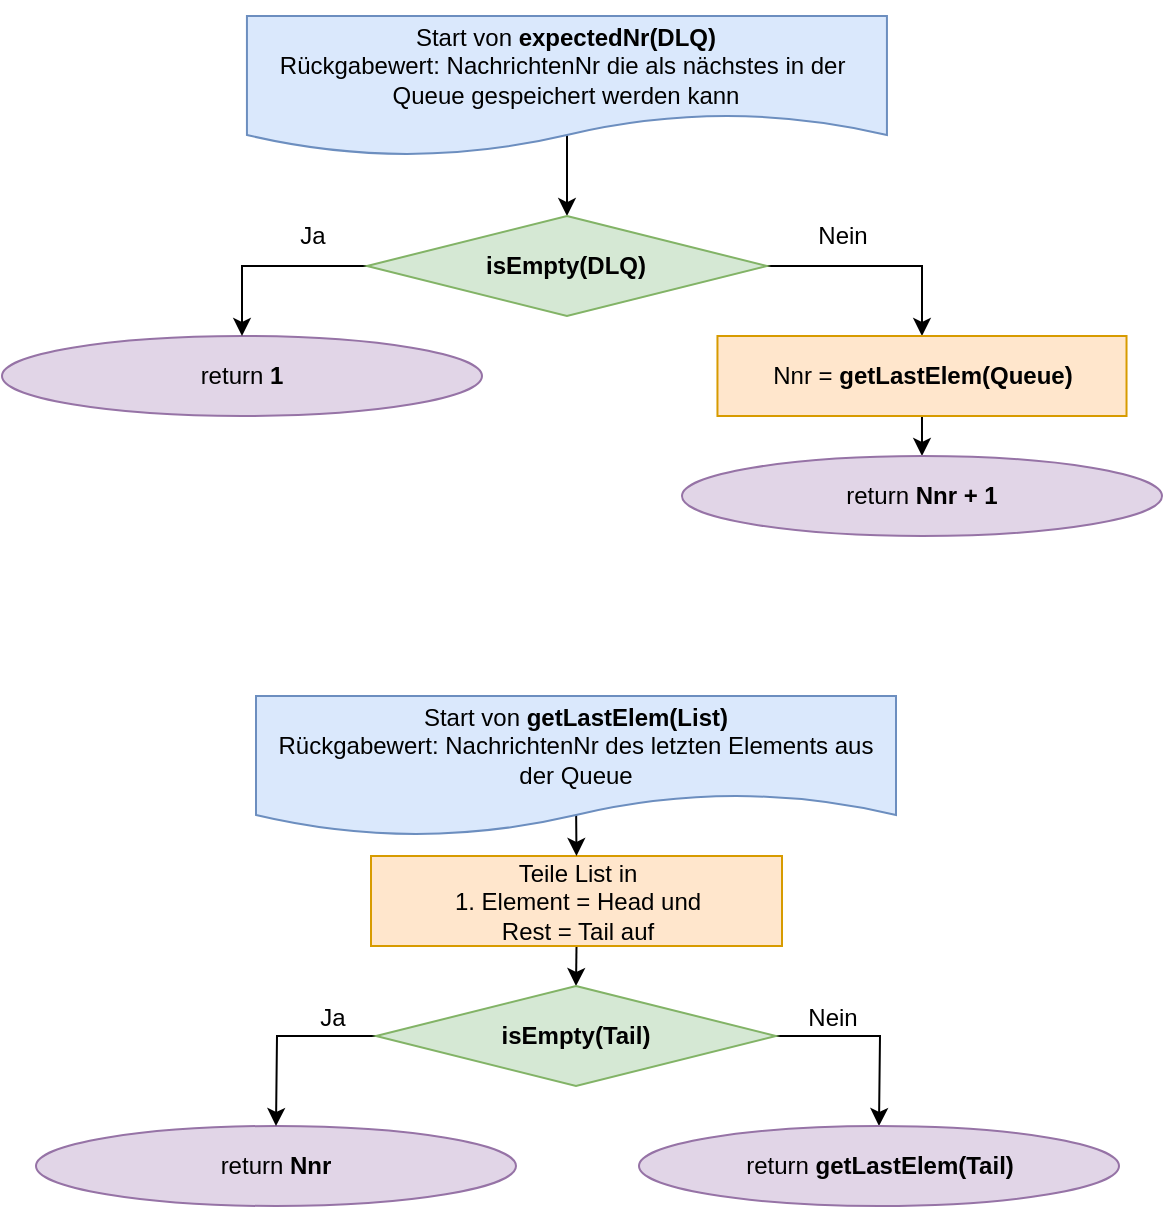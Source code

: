 <mxfile version="15.8.7" type="device"><diagram id="C5RBs43oDa-KdzZeNtuy" name="Page-1"><mxGraphModel dx="1346" dy="997" grid="1" gridSize="10" guides="1" tooltips="1" connect="1" arrows="1" fold="1" page="1" pageScale="1" pageWidth="827" pageHeight="1169" math="0" shadow="0"><root><mxCell id="WIyWlLk6GJQsqaUBKTNV-0"/><mxCell id="WIyWlLk6GJQsqaUBKTNV-1" parent="WIyWlLk6GJQsqaUBKTNV-0"/><mxCell id="1SgMu8Af7HUufMrVUEjo-1" style="edgeStyle=orthogonalEdgeStyle;rounded=0;orthogonalLoop=1;jettySize=auto;html=1;exitX=0.5;exitY=0;exitDx=0;exitDy=0;" parent="WIyWlLk6GJQsqaUBKTNV-1" source="RlddpHbAyGk5wuKwECdA-0" edge="1"><mxGeometry relative="1" as="geometry"><Array as="points"><mxPoint x="412.65" y="60"/><mxPoint x="412.65" y="60"/></Array><mxPoint x="412.5" y="140.007" as="targetPoint"/></mxGeometry></mxCell><mxCell id="RlddpHbAyGk5wuKwECdA-0" value="Start von &lt;b&gt;expectedNr(DLQ)&lt;/b&gt;&lt;br&gt;Rückgabewert: NachrichtenNr die als nächstes in der&amp;nbsp; Queue gespeichert werden kann" style="shape=document;whiteSpace=wrap;html=1;boundedLbl=1;fillColor=#dae8fc;strokeColor=#6c8ebf;" parent="WIyWlLk6GJQsqaUBKTNV-1" vertex="1"><mxGeometry x="252.47" y="40" width="320" height="70" as="geometry"/></mxCell><mxCell id="1SgMu8Af7HUufMrVUEjo-12" value="return &lt;b&gt;1&lt;/b&gt;" style="ellipse;whiteSpace=wrap;html=1;rounded=0;fillColor=#e1d5e7;strokeColor=#9673a6;" parent="WIyWlLk6GJQsqaUBKTNV-1" vertex="1"><mxGeometry x="130" y="200" width="240" height="40" as="geometry"/></mxCell><mxCell id="v0o1vH0ii21ilbFWZJhi-13" style="edgeStyle=orthogonalEdgeStyle;rounded=0;orthogonalLoop=1;jettySize=auto;html=1;exitX=0;exitY=0.5;exitDx=0;exitDy=0;entryX=0.5;entryY=0;entryDx=0;entryDy=0;" parent="WIyWlLk6GJQsqaUBKTNV-1" source="CrBFzftgOQ0S_pDY9bDy-0" target="1SgMu8Af7HUufMrVUEjo-12" edge="1"><mxGeometry relative="1" as="geometry"/></mxCell><mxCell id="CrBFzftgOQ0S_pDY9bDy-21" style="edgeStyle=orthogonalEdgeStyle;rounded=0;orthogonalLoop=1;jettySize=auto;html=1;exitX=1;exitY=0.5;exitDx=0;exitDy=0;entryX=0.5;entryY=0;entryDx=0;entryDy=0;" parent="WIyWlLk6GJQsqaUBKTNV-1" source="CrBFzftgOQ0S_pDY9bDy-0" target="CrBFzftgOQ0S_pDY9bDy-1" edge="1"><mxGeometry relative="1" as="geometry"/></mxCell><mxCell id="CrBFzftgOQ0S_pDY9bDy-0" value="&lt;b&gt;isEmpty(DLQ)&lt;/b&gt;" style="rhombus;whiteSpace=wrap;html=1;rounded=0;fillColor=#d5e8d4;strokeColor=#82b366;" parent="WIyWlLk6GJQsqaUBKTNV-1" vertex="1"><mxGeometry x="312.47" y="140" width="200" height="50" as="geometry"/></mxCell><mxCell id="CrBFzftgOQ0S_pDY9bDy-22" style="edgeStyle=orthogonalEdgeStyle;rounded=0;orthogonalLoop=1;jettySize=auto;html=1;exitX=0.5;exitY=1;exitDx=0;exitDy=0;entryX=0.5;entryY=0;entryDx=0;entryDy=0;" parent="WIyWlLk6GJQsqaUBKTNV-1" source="CrBFzftgOQ0S_pDY9bDy-1" target="CrBFzftgOQ0S_pDY9bDy-20" edge="1"><mxGeometry relative="1" as="geometry"/></mxCell><mxCell id="CrBFzftgOQ0S_pDY9bDy-1" value="Nnr = &lt;b&gt;getLastElem(Queue)&lt;/b&gt;" style="rounded=0;whiteSpace=wrap;html=1;fillColor=#ffe6cc;strokeColor=#d79b00;" parent="WIyWlLk6GJQsqaUBKTNV-1" vertex="1"><mxGeometry x="487.73" y="200" width="204.53" height="40" as="geometry"/></mxCell><mxCell id="CrBFzftgOQ0S_pDY9bDy-3" value="return &lt;b&gt;Nnr&lt;/b&gt;" style="ellipse;whiteSpace=wrap;html=1;rounded=0;fillColor=#e1d5e7;strokeColor=#9673a6;" parent="WIyWlLk6GJQsqaUBKTNV-1" vertex="1"><mxGeometry x="147.0" y="595" width="240" height="40" as="geometry"/></mxCell><mxCell id="CrBFzftgOQ0S_pDY9bDy-4" style="edgeStyle=orthogonalEdgeStyle;rounded=0;orthogonalLoop=1;jettySize=auto;html=1;exitX=0.5;exitY=1;exitDx=0;exitDy=0;entryX=0.5;entryY=0;entryDx=0;entryDy=0;" parent="WIyWlLk6GJQsqaUBKTNV-1" source="CrBFzftgOQ0S_pDY9bDy-5" target="CrBFzftgOQ0S_pDY9bDy-10" edge="1"><mxGeometry relative="1" as="geometry"/></mxCell><mxCell id="CrBFzftgOQ0S_pDY9bDy-5" value="Teile List in&lt;br&gt;1. Element = Head und&lt;br&gt;Rest = Tail auf" style="rounded=0;whiteSpace=wrap;html=1;fillColor=#ffe6cc;strokeColor=#d79b00;" parent="WIyWlLk6GJQsqaUBKTNV-1" vertex="1"><mxGeometry x="314.5" y="460" width="205.5" height="45" as="geometry"/></mxCell><mxCell id="CrBFzftgOQ0S_pDY9bDy-8" style="edgeStyle=orthogonalEdgeStyle;rounded=0;orthogonalLoop=1;jettySize=auto;html=1;exitX=0;exitY=0.5;exitDx=0;exitDy=0;entryX=0.5;entryY=0;entryDx=0;entryDy=0;" parent="WIyWlLk6GJQsqaUBKTNV-1" source="CrBFzftgOQ0S_pDY9bDy-10" edge="1"><mxGeometry relative="1" as="geometry"><mxPoint x="267" y="595" as="targetPoint"/></mxGeometry></mxCell><mxCell id="CrBFzftgOQ0S_pDY9bDy-9" style="edgeStyle=orthogonalEdgeStyle;rounded=0;orthogonalLoop=1;jettySize=auto;html=1;exitX=1;exitY=0.5;exitDx=0;exitDy=0;entryX=0.5;entryY=0;entryDx=0;entryDy=0;" parent="WIyWlLk6GJQsqaUBKTNV-1" source="CrBFzftgOQ0S_pDY9bDy-10" edge="1"><mxGeometry relative="1" as="geometry"><mxPoint x="568.5" y="595" as="targetPoint"/></mxGeometry></mxCell><mxCell id="CrBFzftgOQ0S_pDY9bDy-10" value="isEmpty(Tail)" style="rhombus;whiteSpace=wrap;html=1;rounded=0;fillColor=#d5e8d4;strokeColor=#82b366;fontStyle=1" parent="WIyWlLk6GJQsqaUBKTNV-1" vertex="1"><mxGeometry x="317.0" y="525" width="200" height="50" as="geometry"/></mxCell><mxCell id="CrBFzftgOQ0S_pDY9bDy-13" value="return &lt;b&gt;getLastElem(Tail)&lt;/b&gt;" style="ellipse;whiteSpace=wrap;html=1;rounded=0;fillColor=#e1d5e7;strokeColor=#9673a6;" parent="WIyWlLk6GJQsqaUBKTNV-1" vertex="1"><mxGeometry x="448.5" y="595" width="240" height="40" as="geometry"/></mxCell><mxCell id="CrBFzftgOQ0S_pDY9bDy-14" value="Nein" style="text;html=1;align=center;verticalAlign=middle;resizable=0;points=[];autosize=1;strokeColor=none;fillColor=none;" parent="WIyWlLk6GJQsqaUBKTNV-1" vertex="1"><mxGeometry x="524.5" y="531" width="40" height="20" as="geometry"/></mxCell><mxCell id="CrBFzftgOQ0S_pDY9bDy-15" value="Ja" style="text;html=1;align=center;verticalAlign=middle;resizable=0;points=[];autosize=1;strokeColor=none;fillColor=none;" parent="WIyWlLk6GJQsqaUBKTNV-1" vertex="1"><mxGeometry x="279.5" y="531" width="30" height="20" as="geometry"/></mxCell><mxCell id="CrBFzftgOQ0S_pDY9bDy-17" style="edgeStyle=orthogonalEdgeStyle;rounded=0;orthogonalLoop=1;jettySize=auto;html=1;exitX=0.5;exitY=0;exitDx=0;exitDy=0;entryX=0.5;entryY=0;entryDx=0;entryDy=0;" parent="WIyWlLk6GJQsqaUBKTNV-1" source="CrBFzftgOQ0S_pDY9bDy-16" target="CrBFzftgOQ0S_pDY9bDy-5" edge="1"><mxGeometry relative="1" as="geometry"><Array as="points"><mxPoint x="417" y="430"/><mxPoint x="417" y="430"/></Array></mxGeometry></mxCell><mxCell id="CrBFzftgOQ0S_pDY9bDy-16" value="Start von &lt;b&gt;getLastElem(List)&lt;/b&gt;&lt;br&gt;Rückgabewert: NachrichtenNr des letzten Elements aus der Queue" style="shape=document;whiteSpace=wrap;html=1;boundedLbl=1;fillColor=#dae8fc;strokeColor=#6c8ebf;" parent="WIyWlLk6GJQsqaUBKTNV-1" vertex="1"><mxGeometry x="257" y="380" width="320" height="70" as="geometry"/></mxCell><mxCell id="CrBFzftgOQ0S_pDY9bDy-20" value="return &lt;b&gt;Nnr + 1&lt;/b&gt;" style="ellipse;whiteSpace=wrap;html=1;rounded=0;fillColor=#e1d5e7;strokeColor=#9673a6;" parent="WIyWlLk6GJQsqaUBKTNV-1" vertex="1"><mxGeometry x="470.0" y="260" width="240" height="40" as="geometry"/></mxCell><mxCell id="QRda7fAMa48RrDNYAkkU-0" value="Ja" style="text;html=1;align=center;verticalAlign=middle;resizable=0;points=[];autosize=1;strokeColor=none;fillColor=none;" parent="WIyWlLk6GJQsqaUBKTNV-1" vertex="1"><mxGeometry x="270" y="140" width="30" height="20" as="geometry"/></mxCell><mxCell id="QRda7fAMa48RrDNYAkkU-1" value="Nein" style="text;html=1;align=center;verticalAlign=middle;resizable=0;points=[];autosize=1;strokeColor=none;fillColor=none;" parent="WIyWlLk6GJQsqaUBKTNV-1" vertex="1"><mxGeometry x="530" y="140" width="40" height="20" as="geometry"/></mxCell></root></mxGraphModel></diagram></mxfile>